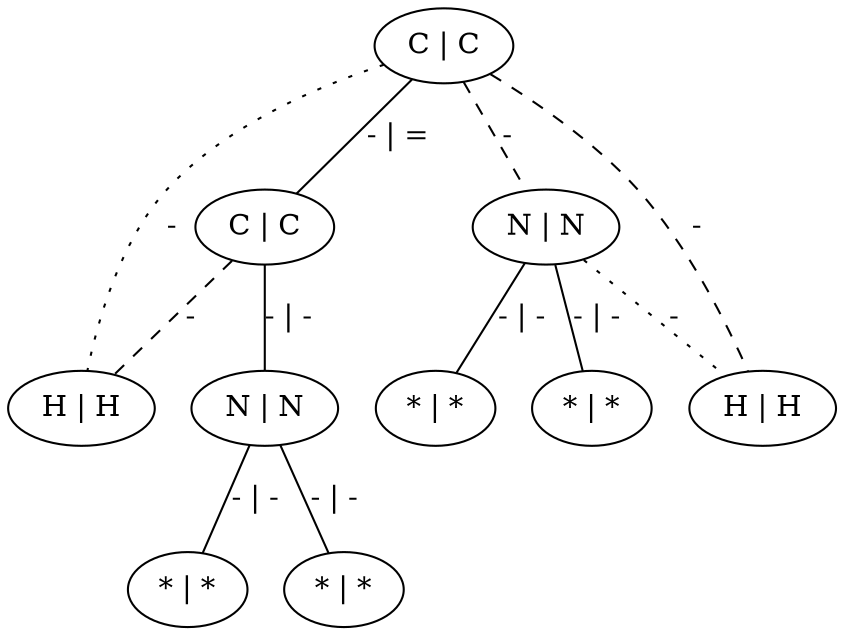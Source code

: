 graph G {
	0 [ label="C | C" ]
	1 [ label="C | C" ]
	2 [ label="N | N" ]
	3 [ label="* | *" ]
	4 [ label="* | *" ]
	5 [ label="H | H" ]
	6 [ label="H | H" ]
	7 [ label="N | N" ]
	8 [ label="* | *" ]
	9 [ label="* | *" ]
	0 -- 1 [ label="- | =" ]
	0 -- 2 [ style=dashed label="-" ]
	0 -- 5 [ style=dashed label="-" ]
	0 -- 6 [ style=dotted label="-" ]
	1 -- 6 [ style=dashed label="-" ]
	1 -- 7 [ label="- | -" ]
	2 -- 3 [ label="- | -" ]
	2 -- 4 [ label="- | -" ]
	2 -- 5 [ style=dotted label="-" ]
	7 -- 8 [ label="- | -" ]
	7 -- 9 [ label="- | -" ]
}
